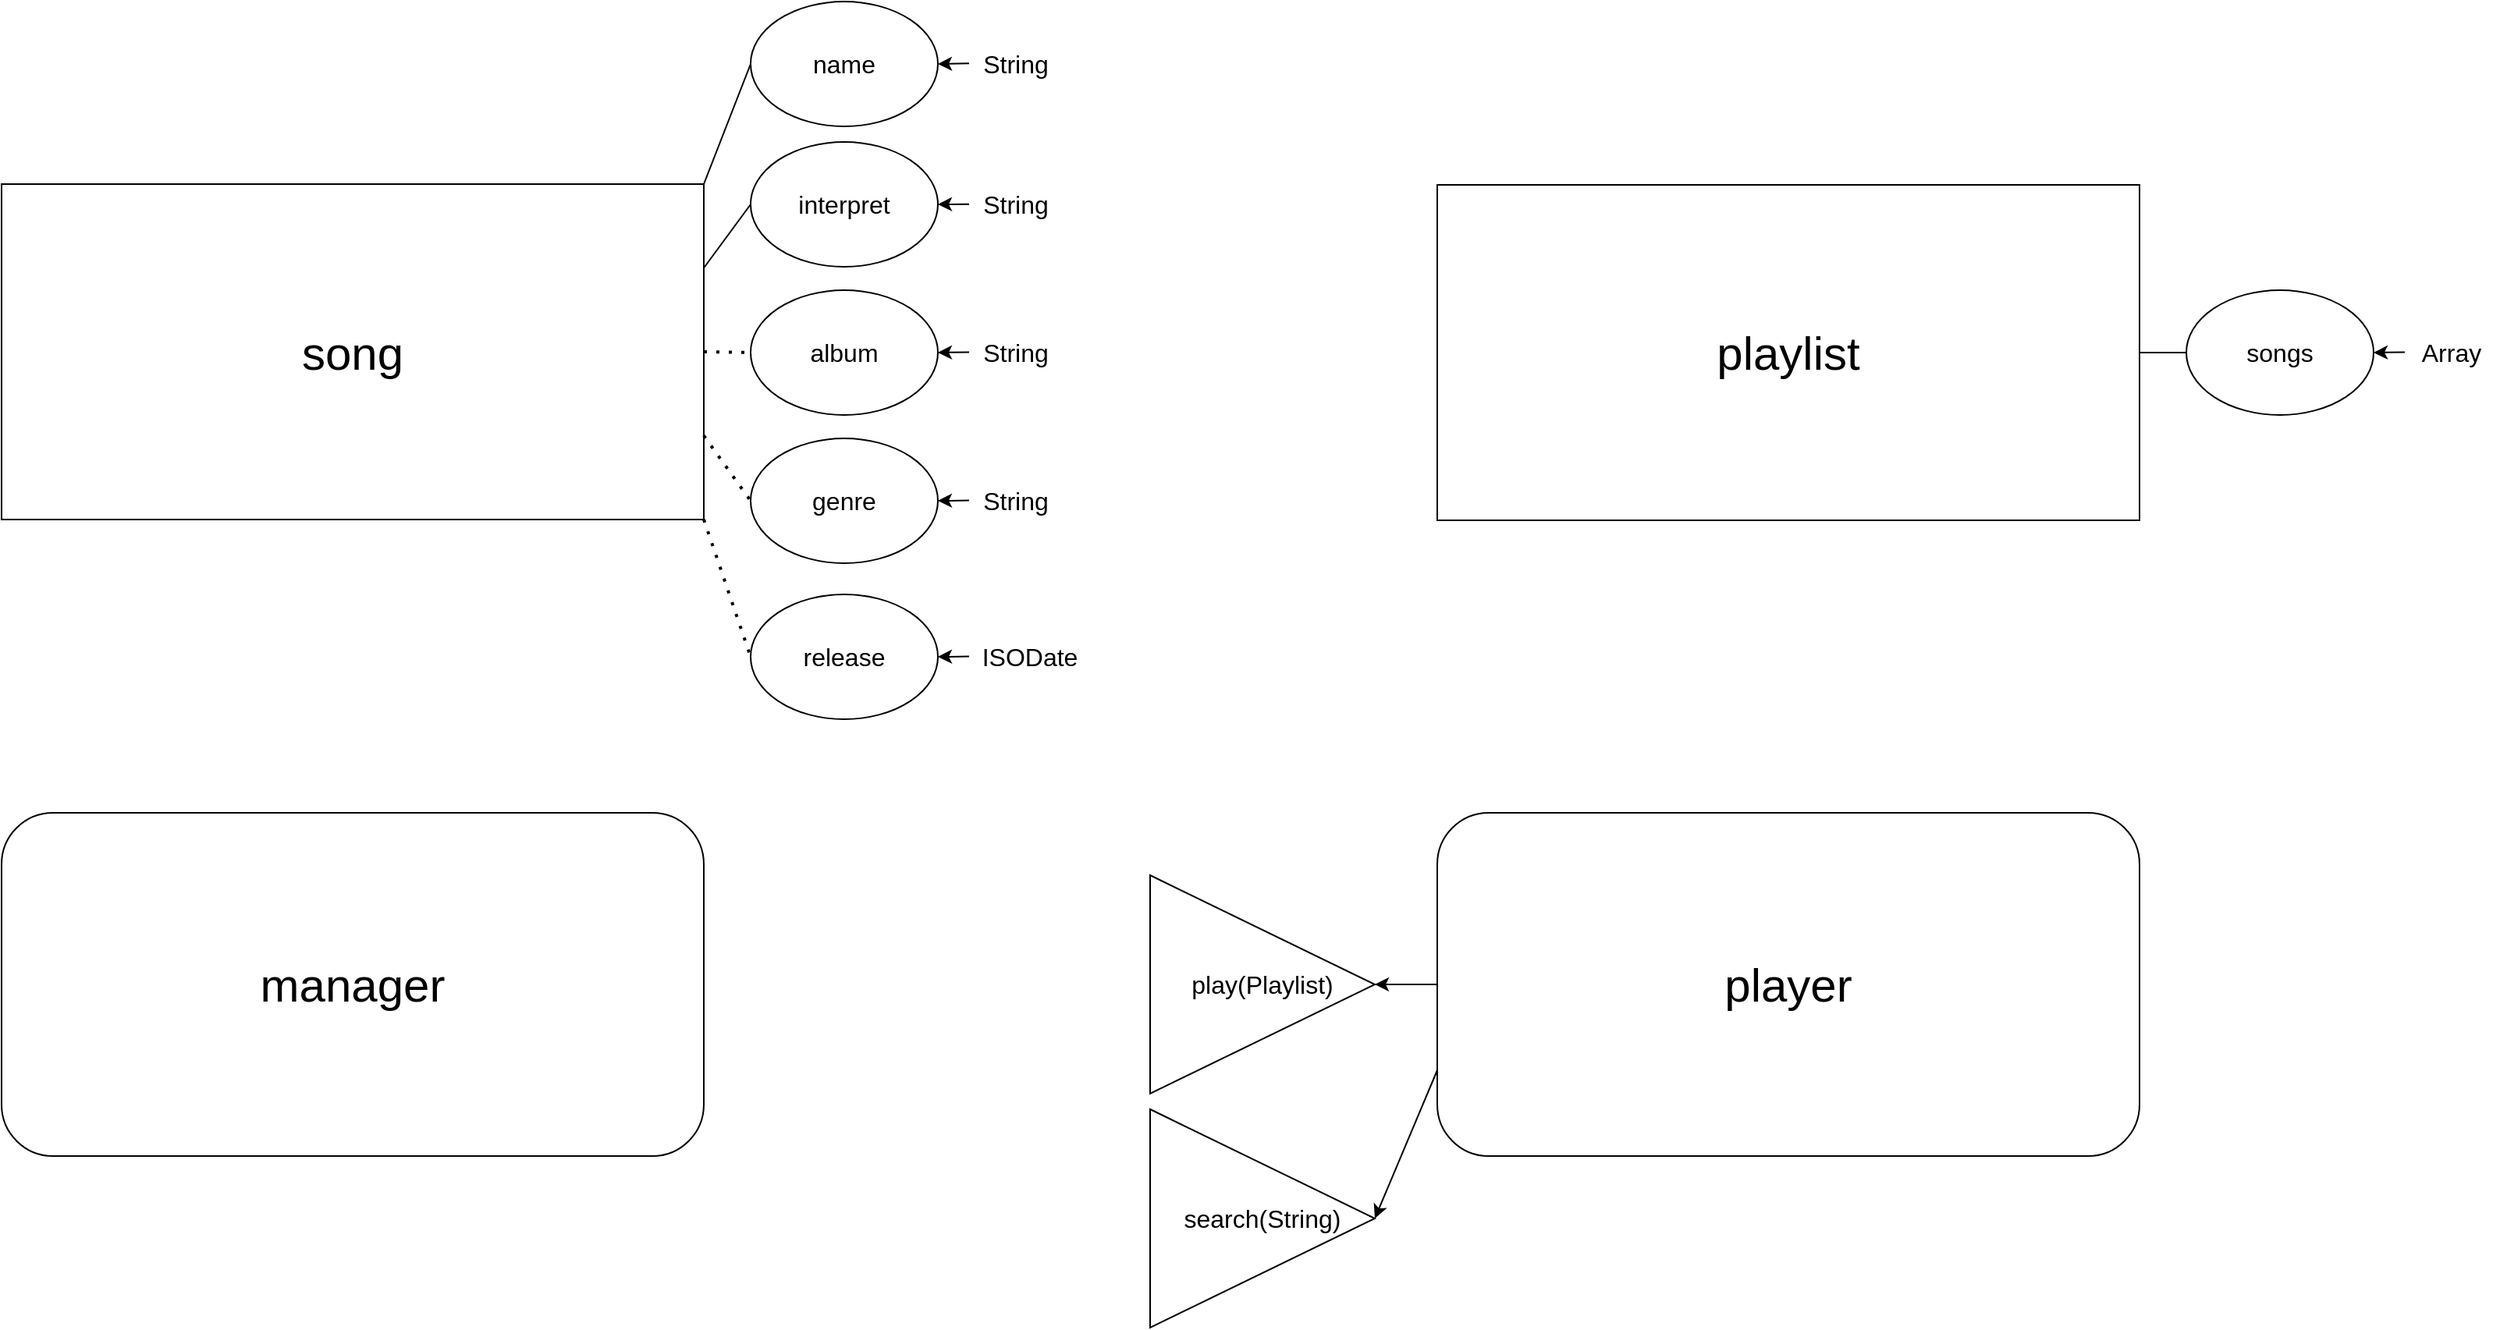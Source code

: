 <mxfile version="21.3.4" type="github">
  <diagram id="yCdLFfcr3cxt0qBfyUbk" name="Page-1">
    <mxGraphModel dx="985" dy="546" grid="1" gridSize="10" guides="1" tooltips="1" connect="1" arrows="1" fold="1" page="1" pageScale="1" pageWidth="1654" pageHeight="1169" math="0" shadow="0">
      <root>
        <mxCell id="0" />
        <mxCell id="1" parent="0" />
        <mxCell id="8Q_J05wMI56wDrojj2M6-1" value="&lt;font style=&quot;font-size: 30px;&quot;&gt;song&lt;/font&gt;" style="rounded=0;whiteSpace=wrap;html=1;" parent="1" vertex="1">
          <mxGeometry x="40" y="477" width="450" height="215" as="geometry" />
        </mxCell>
        <mxCell id="8Q_J05wMI56wDrojj2M6-5" value="interpret" style="ellipse;whiteSpace=wrap;html=1;fontSize=16;" parent="1" vertex="1">
          <mxGeometry x="520" y="450" width="120" height="80" as="geometry" />
        </mxCell>
        <mxCell id="8Q_J05wMI56wDrojj2M6-6" value="album" style="ellipse;whiteSpace=wrap;html=1;fontSize=16;" parent="1" vertex="1">
          <mxGeometry x="520" y="545" width="120" height="80" as="geometry" />
        </mxCell>
        <mxCell id="8Q_J05wMI56wDrojj2M6-7" value="genre" style="ellipse;whiteSpace=wrap;html=1;fontSize=16;" parent="1" vertex="1">
          <mxGeometry x="520" y="640" width="120" height="80" as="geometry" />
        </mxCell>
        <mxCell id="8Q_J05wMI56wDrojj2M6-8" value="release" style="ellipse;whiteSpace=wrap;html=1;fontSize=16;" parent="1" vertex="1">
          <mxGeometry x="520" y="740" width="120" height="80" as="geometry" />
        </mxCell>
        <mxCell id="8Q_J05wMI56wDrojj2M6-9" value="name" style="ellipse;whiteSpace=wrap;html=1;fontSize=16;" parent="1" vertex="1">
          <mxGeometry x="520" y="360" width="120" height="80" as="geometry" />
        </mxCell>
        <mxCell id="8Q_J05wMI56wDrojj2M6-11" value="" style="endArrow=none;dashed=1;html=1;dashPattern=1 3;strokeWidth=2;rounded=0;fontSize=16;entryX=0;entryY=0.5;entryDx=0;entryDy=0;exitX=1;exitY=0.5;exitDx=0;exitDy=0;" parent="1" source="8Q_J05wMI56wDrojj2M6-1" target="8Q_J05wMI56wDrojj2M6-6" edge="1">
          <mxGeometry width="50" height="50" relative="1" as="geometry">
            <mxPoint x="350" y="570" as="sourcePoint" />
            <mxPoint x="400" y="520" as="targetPoint" />
          </mxGeometry>
        </mxCell>
        <mxCell id="8Q_J05wMI56wDrojj2M6-13" value="" style="endArrow=none;html=1;rounded=0;fontSize=16;entryX=0;entryY=0.5;entryDx=0;entryDy=0;exitX=1;exitY=0.25;exitDx=0;exitDy=0;" parent="1" source="8Q_J05wMI56wDrojj2M6-1" target="8Q_J05wMI56wDrojj2M6-5" edge="1">
          <mxGeometry width="50" height="50" relative="1" as="geometry">
            <mxPoint x="350" y="630" as="sourcePoint" />
            <mxPoint x="400" y="580" as="targetPoint" />
          </mxGeometry>
        </mxCell>
        <mxCell id="8Q_J05wMI56wDrojj2M6-14" value="" style="endArrow=none;html=1;rounded=0;fontSize=16;entryX=0;entryY=0.5;entryDx=0;entryDy=0;exitX=1;exitY=0;exitDx=0;exitDy=0;" parent="1" source="8Q_J05wMI56wDrojj2M6-1" target="8Q_J05wMI56wDrojj2M6-9" edge="1">
          <mxGeometry width="50" height="50" relative="1" as="geometry">
            <mxPoint x="350" y="570" as="sourcePoint" />
            <mxPoint x="400" y="520" as="targetPoint" />
          </mxGeometry>
        </mxCell>
        <mxCell id="8Q_J05wMI56wDrojj2M6-15" value="" style="endArrow=none;dashed=1;html=1;dashPattern=1 3;strokeWidth=2;rounded=0;fontSize=16;entryX=0;entryY=0.5;entryDx=0;entryDy=0;exitX=1;exitY=0.75;exitDx=0;exitDy=0;" parent="1" source="8Q_J05wMI56wDrojj2M6-1" target="8Q_J05wMI56wDrojj2M6-7" edge="1">
          <mxGeometry width="50" height="50" relative="1" as="geometry">
            <mxPoint x="350" y="700" as="sourcePoint" />
            <mxPoint x="400" y="650" as="targetPoint" />
          </mxGeometry>
        </mxCell>
        <mxCell id="8Q_J05wMI56wDrojj2M6-16" value="" style="endArrow=none;dashed=1;html=1;dashPattern=1 3;strokeWidth=2;rounded=0;fontSize=16;entryX=0;entryY=0.5;entryDx=0;entryDy=0;exitX=1;exitY=1;exitDx=0;exitDy=0;" parent="1" source="8Q_J05wMI56wDrojj2M6-1" target="8Q_J05wMI56wDrojj2M6-8" edge="1">
          <mxGeometry width="50" height="50" relative="1" as="geometry">
            <mxPoint x="350" y="700" as="sourcePoint" />
            <mxPoint x="400" y="650" as="targetPoint" />
          </mxGeometry>
        </mxCell>
        <mxCell id="8Q_J05wMI56wDrojj2M6-17" value="" style="endArrow=classic;html=1;rounded=0;fontSize=16;entryX=1;entryY=0.5;entryDx=0;entryDy=0;" parent="1" target="8Q_J05wMI56wDrojj2M6-9" edge="1">
          <mxGeometry width="50" height="50" relative="1" as="geometry">
            <mxPoint x="660" y="399.68" as="sourcePoint" />
            <mxPoint x="660" y="420" as="targetPoint" />
          </mxGeometry>
        </mxCell>
        <mxCell id="8Q_J05wMI56wDrojj2M6-18" value="" style="endArrow=classic;html=1;rounded=0;fontSize=16;entryX=1;entryY=0.5;entryDx=0;entryDy=0;" parent="1" target="8Q_J05wMI56wDrojj2M6-5" edge="1">
          <mxGeometry width="50" height="50" relative="1" as="geometry">
            <mxPoint x="660" y="489.84" as="sourcePoint" />
            <mxPoint x="650" y="510" as="targetPoint" />
          </mxGeometry>
        </mxCell>
        <mxCell id="8Q_J05wMI56wDrojj2M6-19" value="" style="endArrow=classic;html=1;rounded=0;fontSize=16;entryX=1;entryY=0.5;entryDx=0;entryDy=0;" parent="1" target="8Q_J05wMI56wDrojj2M6-6" edge="1">
          <mxGeometry width="50" height="50" relative="1" as="geometry">
            <mxPoint x="660" y="584.78" as="sourcePoint" />
            <mxPoint x="660" y="610" as="targetPoint" />
          </mxGeometry>
        </mxCell>
        <mxCell id="8Q_J05wMI56wDrojj2M6-20" value="" style="endArrow=classic;html=1;rounded=0;fontSize=16;entryX=1;entryY=0.5;entryDx=0;entryDy=0;" parent="1" target="8Q_J05wMI56wDrojj2M6-7" edge="1">
          <mxGeometry width="50" height="50" relative="1" as="geometry">
            <mxPoint x="660" y="679.81" as="sourcePoint" />
            <mxPoint x="650" y="700" as="targetPoint" />
          </mxGeometry>
        </mxCell>
        <mxCell id="8Q_J05wMI56wDrojj2M6-21" value="" style="endArrow=classic;html=1;rounded=0;fontSize=16;entryX=1;entryY=0.5;entryDx=0;entryDy=0;" parent="1" target="8Q_J05wMI56wDrojj2M6-8" edge="1">
          <mxGeometry width="50" height="50" relative="1" as="geometry">
            <mxPoint x="660" y="779.81" as="sourcePoint" />
            <mxPoint x="650" y="800" as="targetPoint" />
          </mxGeometry>
        </mxCell>
        <mxCell id="8Q_J05wMI56wDrojj2M6-22" value="String" style="text;html=1;strokeColor=none;fillColor=none;align=center;verticalAlign=middle;whiteSpace=wrap;rounded=0;fontSize=16;" parent="1" vertex="1">
          <mxGeometry x="660" y="385" width="60" height="30" as="geometry" />
        </mxCell>
        <mxCell id="8Q_J05wMI56wDrojj2M6-23" value="String" style="text;html=1;strokeColor=none;fillColor=none;align=center;verticalAlign=middle;whiteSpace=wrap;rounded=0;fontSize=16;" parent="1" vertex="1">
          <mxGeometry x="660" y="475" width="60" height="30" as="geometry" />
        </mxCell>
        <mxCell id="8Q_J05wMI56wDrojj2M6-24" value="String" style="text;html=1;strokeColor=none;fillColor=none;align=center;verticalAlign=middle;whiteSpace=wrap;rounded=0;fontSize=16;" parent="1" vertex="1">
          <mxGeometry x="660" y="570" width="60" height="30" as="geometry" />
        </mxCell>
        <mxCell id="8Q_J05wMI56wDrojj2M6-25" value="String" style="text;html=1;strokeColor=none;fillColor=none;align=center;verticalAlign=middle;whiteSpace=wrap;rounded=0;fontSize=16;" parent="1" vertex="1">
          <mxGeometry x="660" y="665" width="60" height="30" as="geometry" />
        </mxCell>
        <mxCell id="8Q_J05wMI56wDrojj2M6-26" value="ISODate" style="text;html=1;strokeColor=none;fillColor=none;align=center;verticalAlign=middle;whiteSpace=wrap;rounded=0;fontSize=16;" parent="1" vertex="1">
          <mxGeometry x="669" y="765" width="60" height="30" as="geometry" />
        </mxCell>
        <mxCell id="8Q_J05wMI56wDrojj2M6-27" value="&lt;font style=&quot;font-size: 30px;&quot;&gt;playlist&lt;/font&gt;" style="rounded=0;whiteSpace=wrap;html=1;" parent="1" vertex="1">
          <mxGeometry x="960" y="477.5" width="450" height="215" as="geometry" />
        </mxCell>
        <mxCell id="8Q_J05wMI56wDrojj2M6-28" value="songs" style="ellipse;whiteSpace=wrap;html=1;fontSize=16;" parent="1" vertex="1">
          <mxGeometry x="1440" y="545" width="120" height="80" as="geometry" />
        </mxCell>
        <mxCell id="8Q_J05wMI56wDrojj2M6-29" value="" style="endArrow=none;html=1;rounded=0;fontSize=16;entryX=0;entryY=0.5;entryDx=0;entryDy=0;exitX=1;exitY=0.5;exitDx=0;exitDy=0;" parent="1" source="8Q_J05wMI56wDrojj2M6-27" target="8Q_J05wMI56wDrojj2M6-28" edge="1">
          <mxGeometry width="50" height="50" relative="1" as="geometry">
            <mxPoint x="1050" y="750" as="sourcePoint" />
            <mxPoint x="1460" y="620" as="targetPoint" />
          </mxGeometry>
        </mxCell>
        <mxCell id="8Q_J05wMI56wDrojj2M6-30" value="" style="endArrow=classic;html=1;rounded=0;fontSize=16;entryX=1;entryY=0.5;entryDx=0;entryDy=0;" parent="1" target="8Q_J05wMI56wDrojj2M6-28" edge="1">
          <mxGeometry width="50" height="50" relative="1" as="geometry">
            <mxPoint x="1580" y="584.78" as="sourcePoint" />
            <mxPoint x="1570" y="610" as="targetPoint" />
          </mxGeometry>
        </mxCell>
        <mxCell id="8Q_J05wMI56wDrojj2M6-31" value="Array" style="text;html=1;strokeColor=none;fillColor=none;align=center;verticalAlign=middle;whiteSpace=wrap;rounded=0;fontSize=16;" parent="1" vertex="1">
          <mxGeometry x="1580" y="570" width="60" height="30" as="geometry" />
        </mxCell>
        <mxCell id="8Q_J05wMI56wDrojj2M6-33" value="&lt;span style=&quot;font-size: 30px;&quot;&gt;manager&lt;/span&gt;" style="rounded=1;whiteSpace=wrap;html=1;fontSize=16;" parent="1" vertex="1">
          <mxGeometry x="40" y="880" width="450" height="220" as="geometry" />
        </mxCell>
        <mxCell id="8Q_J05wMI56wDrojj2M6-38" style="edgeStyle=orthogonalEdgeStyle;rounded=0;orthogonalLoop=1;jettySize=auto;html=1;entryX=1;entryY=0.5;entryDx=0;entryDy=0;fontSize=16;" parent="1" source="8Q_J05wMI56wDrojj2M6-34" target="8Q_J05wMI56wDrojj2M6-35" edge="1">
          <mxGeometry relative="1" as="geometry" />
        </mxCell>
        <mxCell id="8Q_J05wMI56wDrojj2M6-34" value="&lt;span style=&quot;font-size: 30px;&quot;&gt;player&lt;/span&gt;" style="rounded=1;whiteSpace=wrap;html=1;fontSize=16;" parent="1" vertex="1">
          <mxGeometry x="960" y="880" width="450" height="220" as="geometry" />
        </mxCell>
        <mxCell id="8Q_J05wMI56wDrojj2M6-35" value="play(Playlist)" style="triangle;whiteSpace=wrap;html=1;fontSize=16;" parent="1" vertex="1">
          <mxGeometry x="776" y="920" width="144" height="140" as="geometry" />
        </mxCell>
        <mxCell id="qdg36Bh6iYcFu4rixJXB-4" value="search(String)" style="triangle;whiteSpace=wrap;html=1;fontSize=16;" vertex="1" parent="1">
          <mxGeometry x="776" y="1070" width="144" height="140" as="geometry" />
        </mxCell>
        <mxCell id="qdg36Bh6iYcFu4rixJXB-5" value="" style="endArrow=classic;html=1;rounded=0;exitX=0;exitY=0.75;exitDx=0;exitDy=0;entryX=1;entryY=0.5;entryDx=0;entryDy=0;" edge="1" parent="1" source="8Q_J05wMI56wDrojj2M6-34" target="qdg36Bh6iYcFu4rixJXB-4">
          <mxGeometry width="50" height="50" relative="1" as="geometry">
            <mxPoint x="580" y="980" as="sourcePoint" />
            <mxPoint x="630" y="930" as="targetPoint" />
          </mxGeometry>
        </mxCell>
      </root>
    </mxGraphModel>
  </diagram>
</mxfile>
